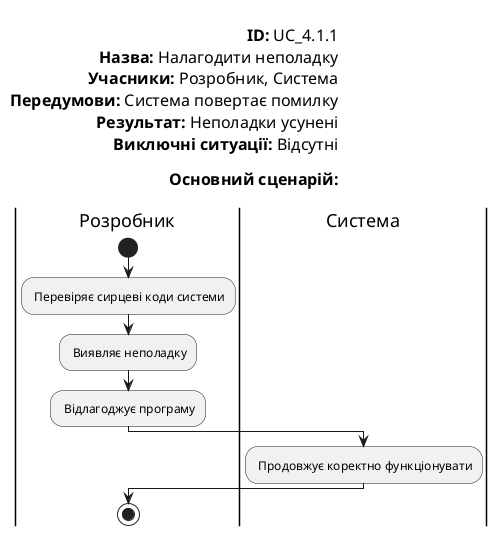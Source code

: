 @startuml
left header
        
        <font color=000 size=16><b>ID:</b> UC_4.1.1
        <font color=000 size=16><b>Назва:</b> Налагодити неполадку
        <font color=000 size=16><b>Учасники:</b> Розробник, Система
        <font color=000 size=16><b>Передумови:</b> Система повертає помилку
        <font color=000 size=16><b>Результат:</b> Неполадки усунені
        <font color=000 size=16><b>Виключні ситуації:</b> Відсутні
        
        <font color=000 size=16><b>Основний сценарій:</b>
        
    end header

    |Розробник|
        start
        : Перевіряє сирцеві коди системи;
        : Виявляє неполадку;
        : Відлагоджує програму;
    |Система|
        : Продовжує коректно функціонувати;
    |Розробник|
        stop;
@enduml
